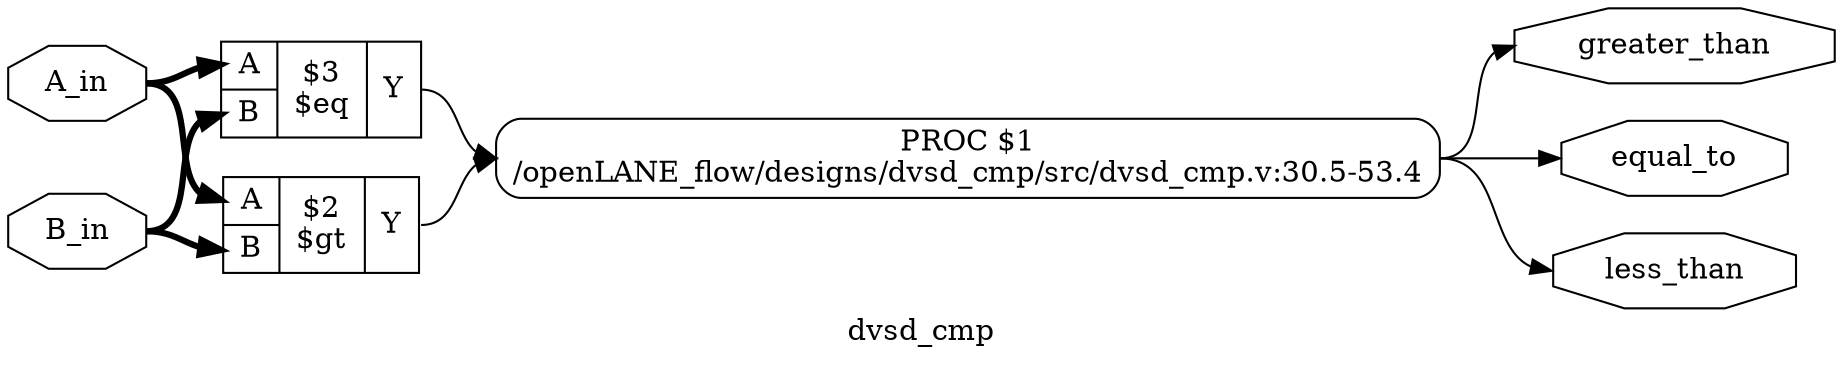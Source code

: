digraph "dvsd_cmp" {
label="dvsd_cmp";
rankdir="LR";
remincross=true;
n12 [ shape=octagon, label="greater_than", color="black", fontcolor="black" ];
n13 [ shape=octagon, label="equal_to", color="black", fontcolor="black" ];
n14 [ shape=octagon, label="less_than", color="black", fontcolor="black" ];
n15 [ shape=octagon, label="B_in", color="black", fontcolor="black" ];
n16 [ shape=octagon, label="A_in", color="black", fontcolor="black" ];
c20 [ shape=record, label="{{<p17> A|<p18> B}|$3\n$eq|{<p19> Y}}" ];
c21 [ shape=record, label="{{<p17> A|<p18> B}|$2\n$gt|{<p19> Y}}" ];
p0 [shape=box, style=rounded, label="PROC $1\n/openLANE_flow/designs/dvsd_cmp/src/dvsd_cmp.v:30.5-53.4"];
p0:e -> n12:w [color="black", label=""];
p0:e -> n13:w [color="black", label=""];
p0:e -> n14:w [color="black", label=""];
n15:e -> c20:p18:w [color="black", style="setlinewidth(3)", label=""];
n15:e -> c21:p18:w [color="black", style="setlinewidth(3)", label=""];
n16:e -> c20:p17:w [color="black", style="setlinewidth(3)", label=""];
n16:e -> c21:p17:w [color="black", style="setlinewidth(3)", label=""];
c20:p19:e -> p0:w [color="black", label=""];
c21:p19:e -> p0:w [color="black", label=""];
}
